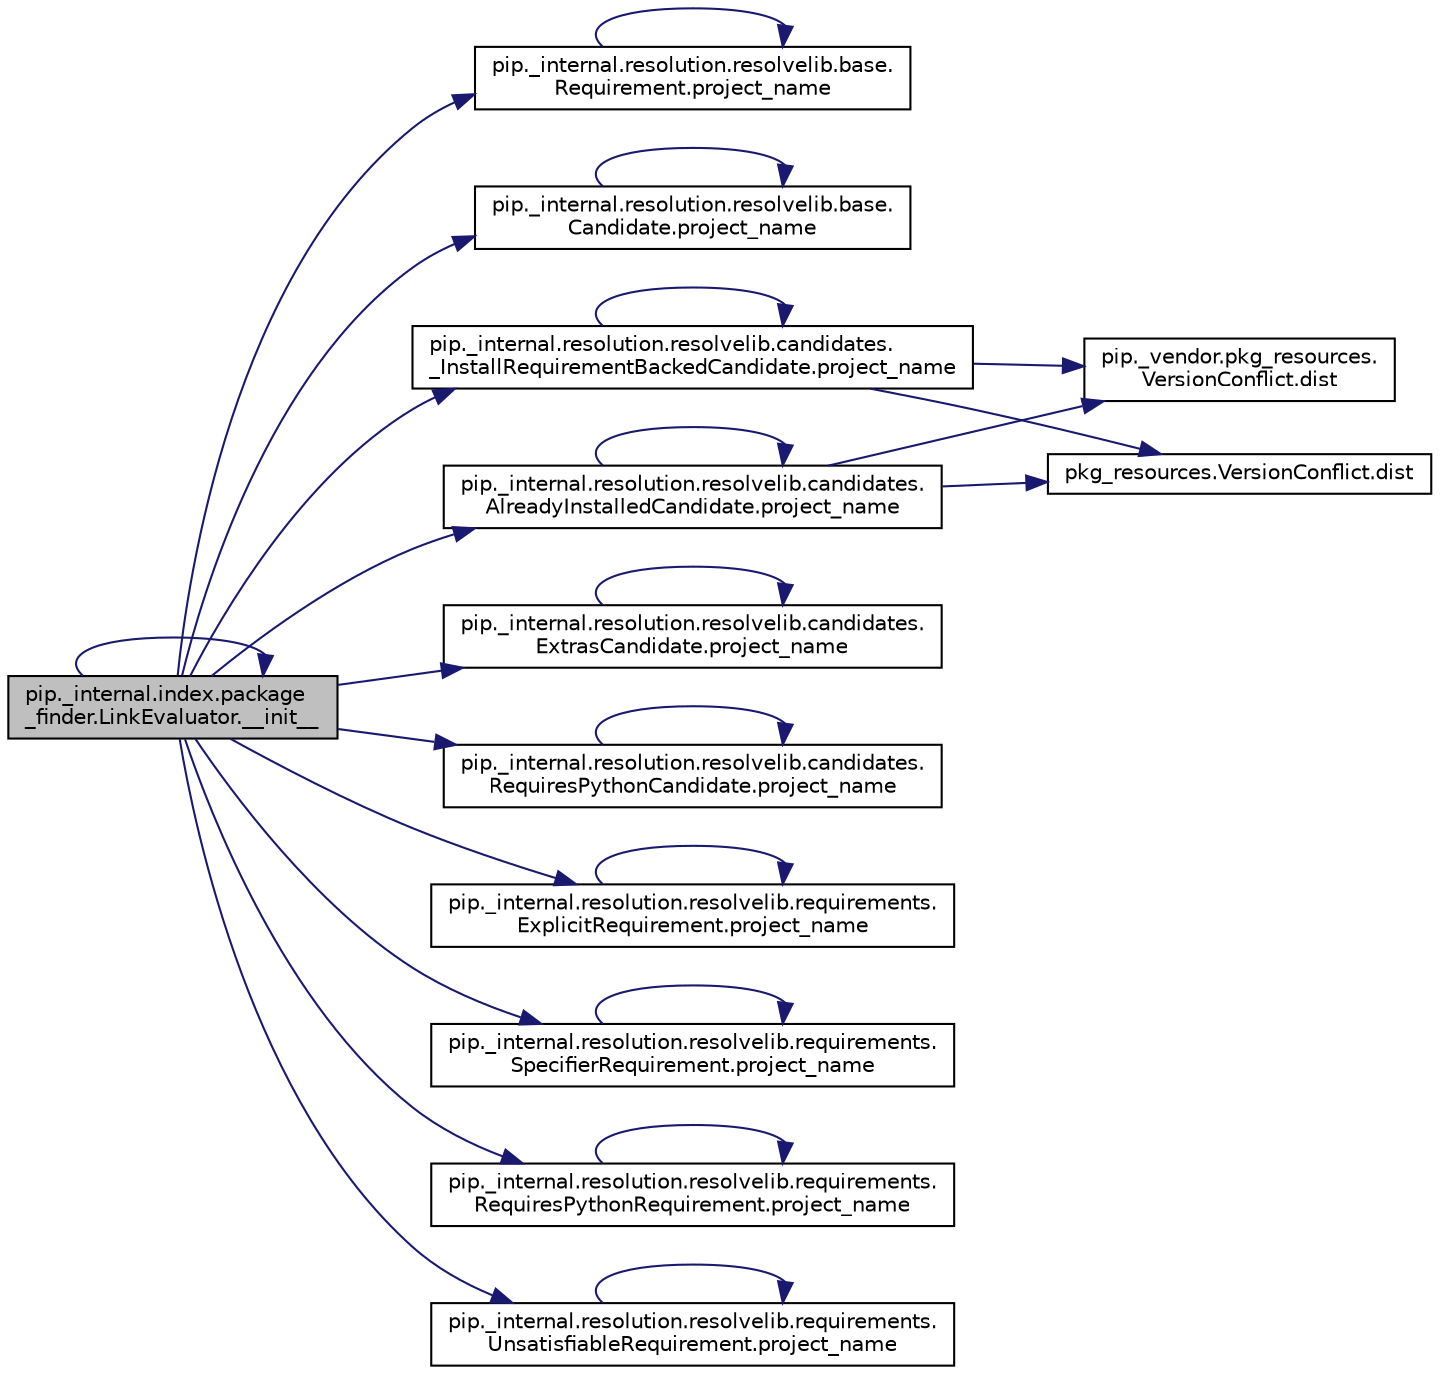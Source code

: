 digraph "pip._internal.index.package_finder.LinkEvaluator.__init__"
{
 // LATEX_PDF_SIZE
  edge [fontname="Helvetica",fontsize="10",labelfontname="Helvetica",labelfontsize="10"];
  node [fontname="Helvetica",fontsize="10",shape=record];
  rankdir="LR";
  Node1 [label="pip._internal.index.package\l_finder.LinkEvaluator.__init__",height=0.2,width=0.4,color="black", fillcolor="grey75", style="filled", fontcolor="black",tooltip=" "];
  Node1 -> Node1 [color="midnightblue",fontsize="10",style="solid",fontname="Helvetica"];
  Node1 -> Node2 [color="midnightblue",fontsize="10",style="solid",fontname="Helvetica"];
  Node2 [label="pip._internal.resolution.resolvelib.base.\lRequirement.project_name",height=0.2,width=0.4,color="black", fillcolor="white", style="filled",URL="$d7/d6d/classpip_1_1__internal_1_1resolution_1_1resolvelib_1_1base_1_1_requirement.html#a9e7ef67fedb014e089230eab20cd5e62",tooltip=" "];
  Node2 -> Node2 [color="midnightblue",fontsize="10",style="solid",fontname="Helvetica"];
  Node1 -> Node3 [color="midnightblue",fontsize="10",style="solid",fontname="Helvetica"];
  Node3 [label="pip._internal.resolution.resolvelib.base.\lCandidate.project_name",height=0.2,width=0.4,color="black", fillcolor="white", style="filled",URL="$db/d18/classpip_1_1__internal_1_1resolution_1_1resolvelib_1_1base_1_1_candidate.html#aceefc46c594fc32f62a567eafa8ff507",tooltip=" "];
  Node3 -> Node3 [color="midnightblue",fontsize="10",style="solid",fontname="Helvetica"];
  Node1 -> Node4 [color="midnightblue",fontsize="10",style="solid",fontname="Helvetica"];
  Node4 [label="pip._internal.resolution.resolvelib.candidates.\l_InstallRequirementBackedCandidate.project_name",height=0.2,width=0.4,color="black", fillcolor="white", style="filled",URL="$dc/d03/classpip_1_1__internal_1_1resolution_1_1resolvelib_1_1candidates_1_1___install_requirement_backed_candidate.html#afb29636cf2105645e2e535afe69ee58b",tooltip=" "];
  Node4 -> Node5 [color="midnightblue",fontsize="10",style="solid",fontname="Helvetica"];
  Node5 [label="pip._vendor.pkg_resources.\lVersionConflict.dist",height=0.2,width=0.4,color="black", fillcolor="white", style="filled",URL="$d2/d23/classpip_1_1__vendor_1_1pkg__resources_1_1_version_conflict.html#ab3d8caac5c0236cd06cdfafaae139b5c",tooltip=" "];
  Node4 -> Node6 [color="midnightblue",fontsize="10",style="solid",fontname="Helvetica"];
  Node6 [label="pkg_resources.VersionConflict.dist",height=0.2,width=0.4,color="black", fillcolor="white", style="filled",URL="$d2/d54/classpkg__resources_1_1_version_conflict.html#aa9fbb5b0a8a3eca7fd7b68590df60925",tooltip=" "];
  Node4 -> Node4 [color="midnightblue",fontsize="10",style="solid",fontname="Helvetica"];
  Node1 -> Node7 [color="midnightblue",fontsize="10",style="solid",fontname="Helvetica"];
  Node7 [label="pip._internal.resolution.resolvelib.candidates.\lAlreadyInstalledCandidate.project_name",height=0.2,width=0.4,color="black", fillcolor="white", style="filled",URL="$d3/d4e/classpip_1_1__internal_1_1resolution_1_1resolvelib_1_1candidates_1_1_already_installed_candidate.html#a7a8c464f07a539f78d39fa5283b6e785",tooltip=" "];
  Node7 -> Node5 [color="midnightblue",fontsize="10",style="solid",fontname="Helvetica"];
  Node7 -> Node6 [color="midnightblue",fontsize="10",style="solid",fontname="Helvetica"];
  Node7 -> Node7 [color="midnightblue",fontsize="10",style="solid",fontname="Helvetica"];
  Node1 -> Node8 [color="midnightblue",fontsize="10",style="solid",fontname="Helvetica"];
  Node8 [label="pip._internal.resolution.resolvelib.candidates.\lExtrasCandidate.project_name",height=0.2,width=0.4,color="black", fillcolor="white", style="filled",URL="$d8/df7/classpip_1_1__internal_1_1resolution_1_1resolvelib_1_1candidates_1_1_extras_candidate.html#afd5cf51e5e0260ce36e402b61fdba92f",tooltip=" "];
  Node8 -> Node8 [color="midnightblue",fontsize="10",style="solid",fontname="Helvetica"];
  Node1 -> Node9 [color="midnightblue",fontsize="10",style="solid",fontname="Helvetica"];
  Node9 [label="pip._internal.resolution.resolvelib.candidates.\lRequiresPythonCandidate.project_name",height=0.2,width=0.4,color="black", fillcolor="white", style="filled",URL="$db/d0a/classpip_1_1__internal_1_1resolution_1_1resolvelib_1_1candidates_1_1_requires_python_candidate.html#a3e210595f49465f9b592a12dcaf29a69",tooltip=" "];
  Node9 -> Node9 [color="midnightblue",fontsize="10",style="solid",fontname="Helvetica"];
  Node1 -> Node10 [color="midnightblue",fontsize="10",style="solid",fontname="Helvetica"];
  Node10 [label="pip._internal.resolution.resolvelib.requirements.\lExplicitRequirement.project_name",height=0.2,width=0.4,color="black", fillcolor="white", style="filled",URL="$d3/d28/classpip_1_1__internal_1_1resolution_1_1resolvelib_1_1requirements_1_1_explicit_requirement.html#a295ba3ae7f6e43ae7f3addb1d50e70fd",tooltip=" "];
  Node10 -> Node10 [color="midnightblue",fontsize="10",style="solid",fontname="Helvetica"];
  Node1 -> Node11 [color="midnightblue",fontsize="10",style="solid",fontname="Helvetica"];
  Node11 [label="pip._internal.resolution.resolvelib.requirements.\lSpecifierRequirement.project_name",height=0.2,width=0.4,color="black", fillcolor="white", style="filled",URL="$d5/dce/classpip_1_1__internal_1_1resolution_1_1resolvelib_1_1requirements_1_1_specifier_requirement.html#a1610069dd17d6255c0dea8a1d2e6763f",tooltip=" "];
  Node11 -> Node11 [color="midnightblue",fontsize="10",style="solid",fontname="Helvetica"];
  Node1 -> Node12 [color="midnightblue",fontsize="10",style="solid",fontname="Helvetica"];
  Node12 [label="pip._internal.resolution.resolvelib.requirements.\lRequiresPythonRequirement.project_name",height=0.2,width=0.4,color="black", fillcolor="white", style="filled",URL="$d1/de6/classpip_1_1__internal_1_1resolution_1_1resolvelib_1_1requirements_1_1_requires_python_requirement.html#af5ab8fd112f3ff86dd04c739a9565227",tooltip=" "];
  Node12 -> Node12 [color="midnightblue",fontsize="10",style="solid",fontname="Helvetica"];
  Node1 -> Node13 [color="midnightblue",fontsize="10",style="solid",fontname="Helvetica"];
  Node13 [label="pip._internal.resolution.resolvelib.requirements.\lUnsatisfiableRequirement.project_name",height=0.2,width=0.4,color="black", fillcolor="white", style="filled",URL="$df/d30/classpip_1_1__internal_1_1resolution_1_1resolvelib_1_1requirements_1_1_unsatisfiable_requirement.html#a9d0359f486d02c7db78c02de65707837",tooltip=" "];
  Node13 -> Node13 [color="midnightblue",fontsize="10",style="solid",fontname="Helvetica"];
}
